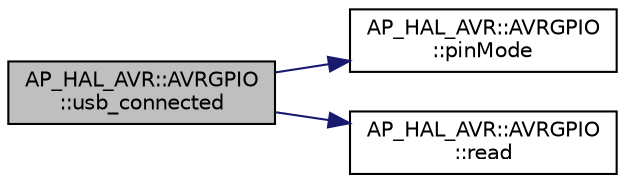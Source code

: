 digraph "AP_HAL_AVR::AVRGPIO::usb_connected"
{
 // INTERACTIVE_SVG=YES
  edge [fontname="Helvetica",fontsize="10",labelfontname="Helvetica",labelfontsize="10"];
  node [fontname="Helvetica",fontsize="10",shape=record];
  rankdir="LR";
  Node1 [label="AP_HAL_AVR::AVRGPIO\l::usb_connected",height=0.2,width=0.4,color="black", fillcolor="grey75", style="filled" fontcolor="black"];
  Node1 -> Node2 [color="midnightblue",fontsize="10",style="solid",fontname="Helvetica"];
  Node2 [label="AP_HAL_AVR::AVRGPIO\l::pinMode",height=0.2,width=0.4,color="black", fillcolor="white", style="filled",URL="$classAP__HAL__AVR_1_1AVRGPIO.html#a397b4c60594b168304781ec254b784d2"];
  Node1 -> Node3 [color="midnightblue",fontsize="10",style="solid",fontname="Helvetica"];
  Node3 [label="AP_HAL_AVR::AVRGPIO\l::read",height=0.2,width=0.4,color="black", fillcolor="white", style="filled",URL="$classAP__HAL__AVR_1_1AVRGPIO.html#a1c42d77ef12b692d62cbceb764e358a2"];
}

